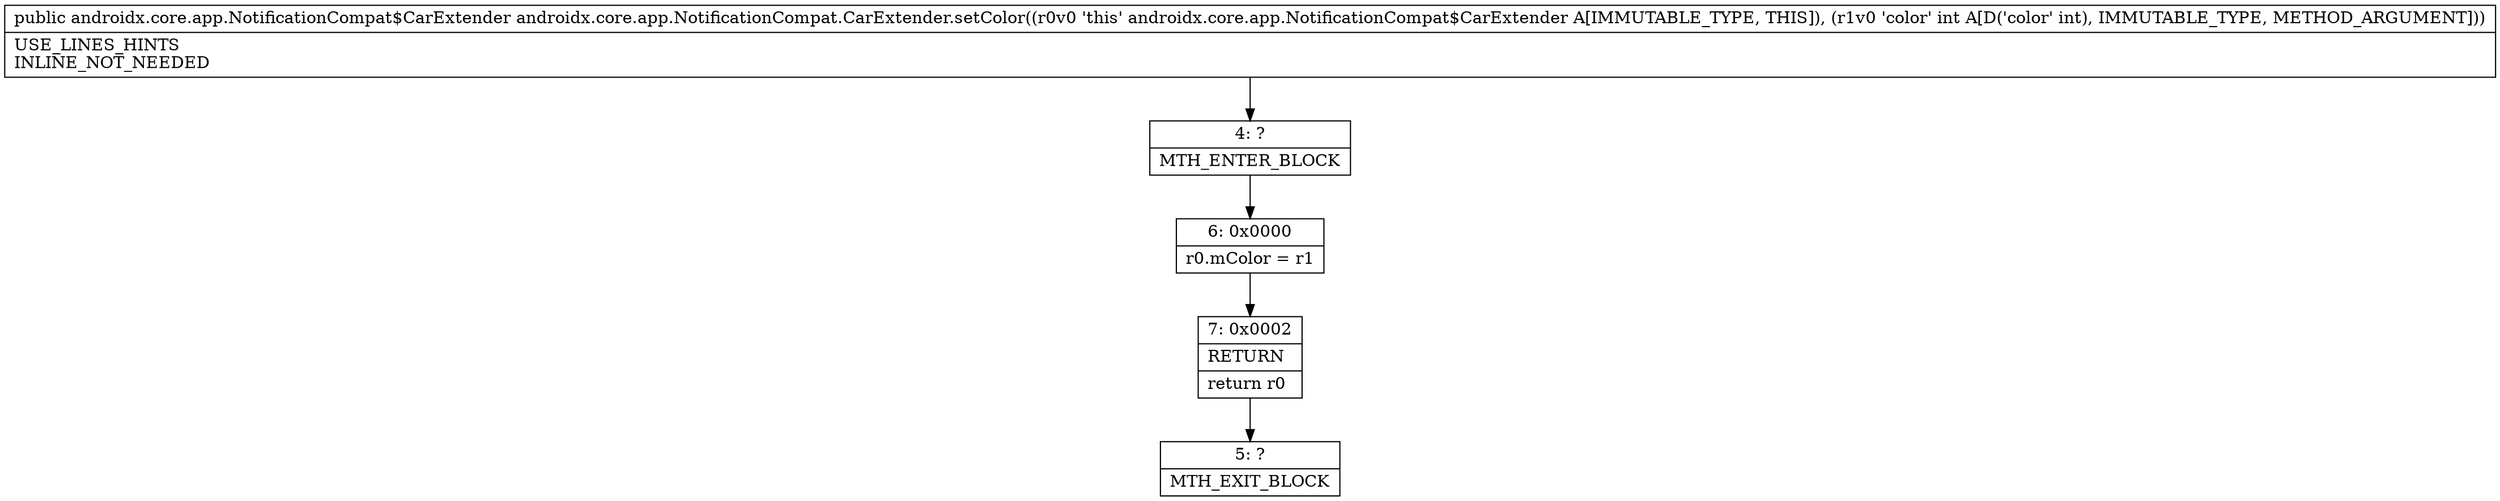 digraph "CFG forandroidx.core.app.NotificationCompat.CarExtender.setColor(I)Landroidx\/core\/app\/NotificationCompat$CarExtender;" {
Node_4 [shape=record,label="{4\:\ ?|MTH_ENTER_BLOCK\l}"];
Node_6 [shape=record,label="{6\:\ 0x0000|r0.mColor = r1\l}"];
Node_7 [shape=record,label="{7\:\ 0x0002|RETURN\l|return r0\l}"];
Node_5 [shape=record,label="{5\:\ ?|MTH_EXIT_BLOCK\l}"];
MethodNode[shape=record,label="{public androidx.core.app.NotificationCompat$CarExtender androidx.core.app.NotificationCompat.CarExtender.setColor((r0v0 'this' androidx.core.app.NotificationCompat$CarExtender A[IMMUTABLE_TYPE, THIS]), (r1v0 'color' int A[D('color' int), IMMUTABLE_TYPE, METHOD_ARGUMENT]))  | USE_LINES_HINTS\lINLINE_NOT_NEEDED\l}"];
MethodNode -> Node_4;Node_4 -> Node_6;
Node_6 -> Node_7;
Node_7 -> Node_5;
}

